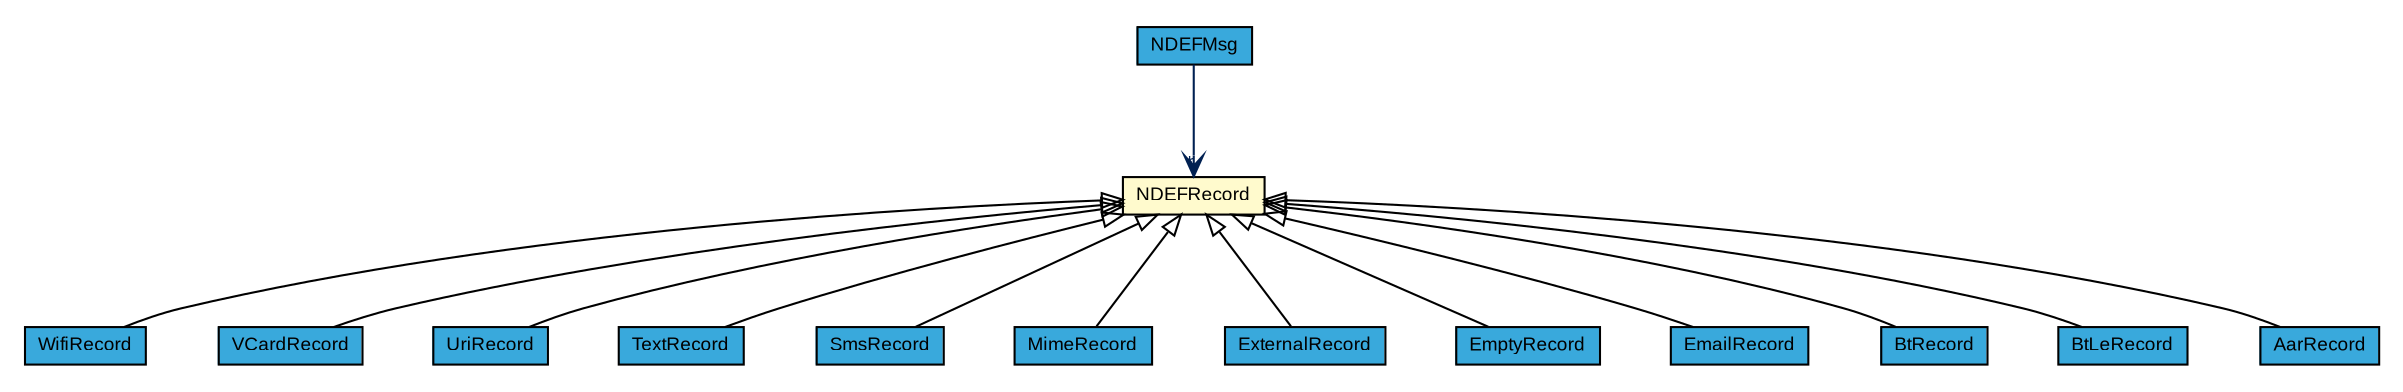 #!/usr/local/bin/dot
#
# Class diagram 
# Generated by UMLGraph version R5_7_2-3-gee82a7 (http://www.umlgraph.org/)
#

digraph G {
	edge [fontname="arial",fontsize=10,labelfontname="arial",labelfontsize=10];
	node [fontname="arial",fontsize=10,shape=plaintext];
	nodesep=0.25;
	ranksep=0.5;
	// com.st.st25sdk.ndef.WifiRecord
	c13417 [label=<<table title="com.st.st25sdk.ndef.WifiRecord" border="0" cellborder="1" cellspacing="0" cellpadding="2" port="p" bgcolor="#39a9dc" href="./WifiRecord.html">
		<tr><td><table border="0" cellspacing="0" cellpadding="1">
<tr><td align="center" balign="center"> WifiRecord </td></tr>
		</table></td></tr>
		</table>>, URL="./WifiRecord.html", fontname="arial", fontcolor="black", fontsize=9.0];
	// com.st.st25sdk.ndef.VCardRecord
	c13418 [label=<<table title="com.st.st25sdk.ndef.VCardRecord" border="0" cellborder="1" cellspacing="0" cellpadding="2" port="p" bgcolor="#39a9dc" href="./VCardRecord.html">
		<tr><td><table border="0" cellspacing="0" cellpadding="1">
<tr><td align="center" balign="center"> VCardRecord </td></tr>
		</table></td></tr>
		</table>>, URL="./VCardRecord.html", fontname="arial", fontcolor="black", fontsize=9.0];
	// com.st.st25sdk.ndef.UriRecord
	c13420 [label=<<table title="com.st.st25sdk.ndef.UriRecord" border="0" cellborder="1" cellspacing="0" cellpadding="2" port="p" bgcolor="#39a9dc" href="./UriRecord.html">
		<tr><td><table border="0" cellspacing="0" cellpadding="1">
<tr><td align="center" balign="center"> UriRecord </td></tr>
		</table></td></tr>
		</table>>, URL="./UriRecord.html", fontname="arial", fontcolor="black", fontsize=9.0];
	// com.st.st25sdk.ndef.TextRecord
	c13422 [label=<<table title="com.st.st25sdk.ndef.TextRecord" border="0" cellborder="1" cellspacing="0" cellpadding="2" port="p" bgcolor="#39a9dc" href="./TextRecord.html">
		<tr><td><table border="0" cellspacing="0" cellpadding="1">
<tr><td align="center" balign="center"> TextRecord </td></tr>
		</table></td></tr>
		</table>>, URL="./TextRecord.html", fontname="arial", fontcolor="black", fontsize=9.0];
	// com.st.st25sdk.ndef.SmsRecord
	c13423 [label=<<table title="com.st.st25sdk.ndef.SmsRecord" border="0" cellborder="1" cellspacing="0" cellpadding="2" port="p" bgcolor="#39a9dc" href="./SmsRecord.html">
		<tr><td><table border="0" cellspacing="0" cellpadding="1">
<tr><td align="center" balign="center"> SmsRecord </td></tr>
		</table></td></tr>
		</table>>, URL="./SmsRecord.html", fontname="arial", fontcolor="black", fontsize=9.0];
	// com.st.st25sdk.ndef.NDEFRecord
	c13426 [label=<<table title="com.st.st25sdk.ndef.NDEFRecord" border="0" cellborder="1" cellspacing="0" cellpadding="2" port="p" bgcolor="lemonChiffon" href="./NDEFRecord.html">
		<tr><td><table border="0" cellspacing="0" cellpadding="1">
<tr><td align="center" balign="center"> NDEFRecord </td></tr>
		</table></td></tr>
		</table>>, URL="./NDEFRecord.html", fontname="arial", fontcolor="black", fontsize=9.0];
	// com.st.st25sdk.ndef.NDEFMsg
	c13427 [label=<<table title="com.st.st25sdk.ndef.NDEFMsg" border="0" cellborder="1" cellspacing="0" cellpadding="2" port="p" bgcolor="#39a9dc" href="./NDEFMsg.html">
		<tr><td><table border="0" cellspacing="0" cellpadding="1">
<tr><td align="center" balign="center"> NDEFMsg </td></tr>
		</table></td></tr>
		</table>>, URL="./NDEFMsg.html", fontname="arial", fontcolor="black", fontsize=9.0];
	// com.st.st25sdk.ndef.MimeRecord
	c13428 [label=<<table title="com.st.st25sdk.ndef.MimeRecord" border="0" cellborder="1" cellspacing="0" cellpadding="2" port="p" bgcolor="#39a9dc" href="./MimeRecord.html">
		<tr><td><table border="0" cellspacing="0" cellpadding="1">
<tr><td align="center" balign="center"> MimeRecord </td></tr>
		</table></td></tr>
		</table>>, URL="./MimeRecord.html", fontname="arial", fontcolor="black", fontsize=9.0];
	// com.st.st25sdk.ndef.ExternalRecord
	c13430 [label=<<table title="com.st.st25sdk.ndef.ExternalRecord" border="0" cellborder="1" cellspacing="0" cellpadding="2" port="p" bgcolor="#39a9dc" href="./ExternalRecord.html">
		<tr><td><table border="0" cellspacing="0" cellpadding="1">
<tr><td align="center" balign="center"> ExternalRecord </td></tr>
		</table></td></tr>
		</table>>, URL="./ExternalRecord.html", fontname="arial", fontcolor="black", fontsize=9.0];
	// com.st.st25sdk.ndef.EmptyRecord
	c13431 [label=<<table title="com.st.st25sdk.ndef.EmptyRecord" border="0" cellborder="1" cellspacing="0" cellpadding="2" port="p" bgcolor="#39a9dc" href="./EmptyRecord.html">
		<tr><td><table border="0" cellspacing="0" cellpadding="1">
<tr><td align="center" balign="center"> EmptyRecord </td></tr>
		</table></td></tr>
		</table>>, URL="./EmptyRecord.html", fontname="arial", fontcolor="black", fontsize=9.0];
	// com.st.st25sdk.ndef.EmailRecord
	c13432 [label=<<table title="com.st.st25sdk.ndef.EmailRecord" border="0" cellborder="1" cellspacing="0" cellpadding="2" port="p" bgcolor="#39a9dc" href="./EmailRecord.html">
		<tr><td><table border="0" cellspacing="0" cellpadding="1">
<tr><td align="center" balign="center"> EmailRecord </td></tr>
		</table></td></tr>
		</table>>, URL="./EmailRecord.html", fontname="arial", fontcolor="black", fontsize=9.0];
	// com.st.st25sdk.ndef.BtRecord
	c13433 [label=<<table title="com.st.st25sdk.ndef.BtRecord" border="0" cellborder="1" cellspacing="0" cellpadding="2" port="p" bgcolor="#39a9dc" href="./BtRecord.html">
		<tr><td><table border="0" cellspacing="0" cellpadding="1">
<tr><td align="center" balign="center"> BtRecord </td></tr>
		</table></td></tr>
		</table>>, URL="./BtRecord.html", fontname="arial", fontcolor="black", fontsize=9.0];
	// com.st.st25sdk.ndef.BtLeRecord
	c13434 [label=<<table title="com.st.st25sdk.ndef.BtLeRecord" border="0" cellborder="1" cellspacing="0" cellpadding="2" port="p" bgcolor="#39a9dc" href="./BtLeRecord.html">
		<tr><td><table border="0" cellspacing="0" cellpadding="1">
<tr><td align="center" balign="center"> BtLeRecord </td></tr>
		</table></td></tr>
		</table>>, URL="./BtLeRecord.html", fontname="arial", fontcolor="black", fontsize=9.0];
	// com.st.st25sdk.ndef.AarRecord
	c13435 [label=<<table title="com.st.st25sdk.ndef.AarRecord" border="0" cellborder="1" cellspacing="0" cellpadding="2" port="p" bgcolor="#39a9dc" href="./AarRecord.html">
		<tr><td><table border="0" cellspacing="0" cellpadding="1">
<tr><td align="center" balign="center"> AarRecord </td></tr>
		</table></td></tr>
		</table>>, URL="./AarRecord.html", fontname="arial", fontcolor="black", fontsize=9.0];
	//com.st.st25sdk.ndef.WifiRecord extends com.st.st25sdk.ndef.NDEFRecord
	c13426:p -> c13417:p [dir=back,arrowtail=empty];
	//com.st.st25sdk.ndef.VCardRecord extends com.st.st25sdk.ndef.NDEFRecord
	c13426:p -> c13418:p [dir=back,arrowtail=empty];
	//com.st.st25sdk.ndef.UriRecord extends com.st.st25sdk.ndef.NDEFRecord
	c13426:p -> c13420:p [dir=back,arrowtail=empty];
	//com.st.st25sdk.ndef.TextRecord extends com.st.st25sdk.ndef.NDEFRecord
	c13426:p -> c13422:p [dir=back,arrowtail=empty];
	//com.st.st25sdk.ndef.SmsRecord extends com.st.st25sdk.ndef.NDEFRecord
	c13426:p -> c13423:p [dir=back,arrowtail=empty];
	//com.st.st25sdk.ndef.MimeRecord extends com.st.st25sdk.ndef.NDEFRecord
	c13426:p -> c13428:p [dir=back,arrowtail=empty];
	//com.st.st25sdk.ndef.ExternalRecord extends com.st.st25sdk.ndef.NDEFRecord
	c13426:p -> c13430:p [dir=back,arrowtail=empty];
	//com.st.st25sdk.ndef.EmptyRecord extends com.st.st25sdk.ndef.NDEFRecord
	c13426:p -> c13431:p [dir=back,arrowtail=empty];
	//com.st.st25sdk.ndef.EmailRecord extends com.st.st25sdk.ndef.NDEFRecord
	c13426:p -> c13432:p [dir=back,arrowtail=empty];
	//com.st.st25sdk.ndef.BtRecord extends com.st.st25sdk.ndef.NDEFRecord
	c13426:p -> c13433:p [dir=back,arrowtail=empty];
	//com.st.st25sdk.ndef.BtLeRecord extends com.st.st25sdk.ndef.NDEFRecord
	c13426:p -> c13434:p [dir=back,arrowtail=empty];
	//com.st.st25sdk.ndef.AarRecord extends com.st.st25sdk.ndef.NDEFRecord
	c13426:p -> c13435:p [dir=back,arrowtail=empty];
	// com.st.st25sdk.ndef.NDEFMsg NAVASSOC com.st.st25sdk.ndef.NDEFRecord
	c13427:p -> c13426:p [taillabel="", label="", headlabel="*", fontname="arial", fontcolor="#002052", fontsize=10.0, color="#002052", arrowhead=open];
}

